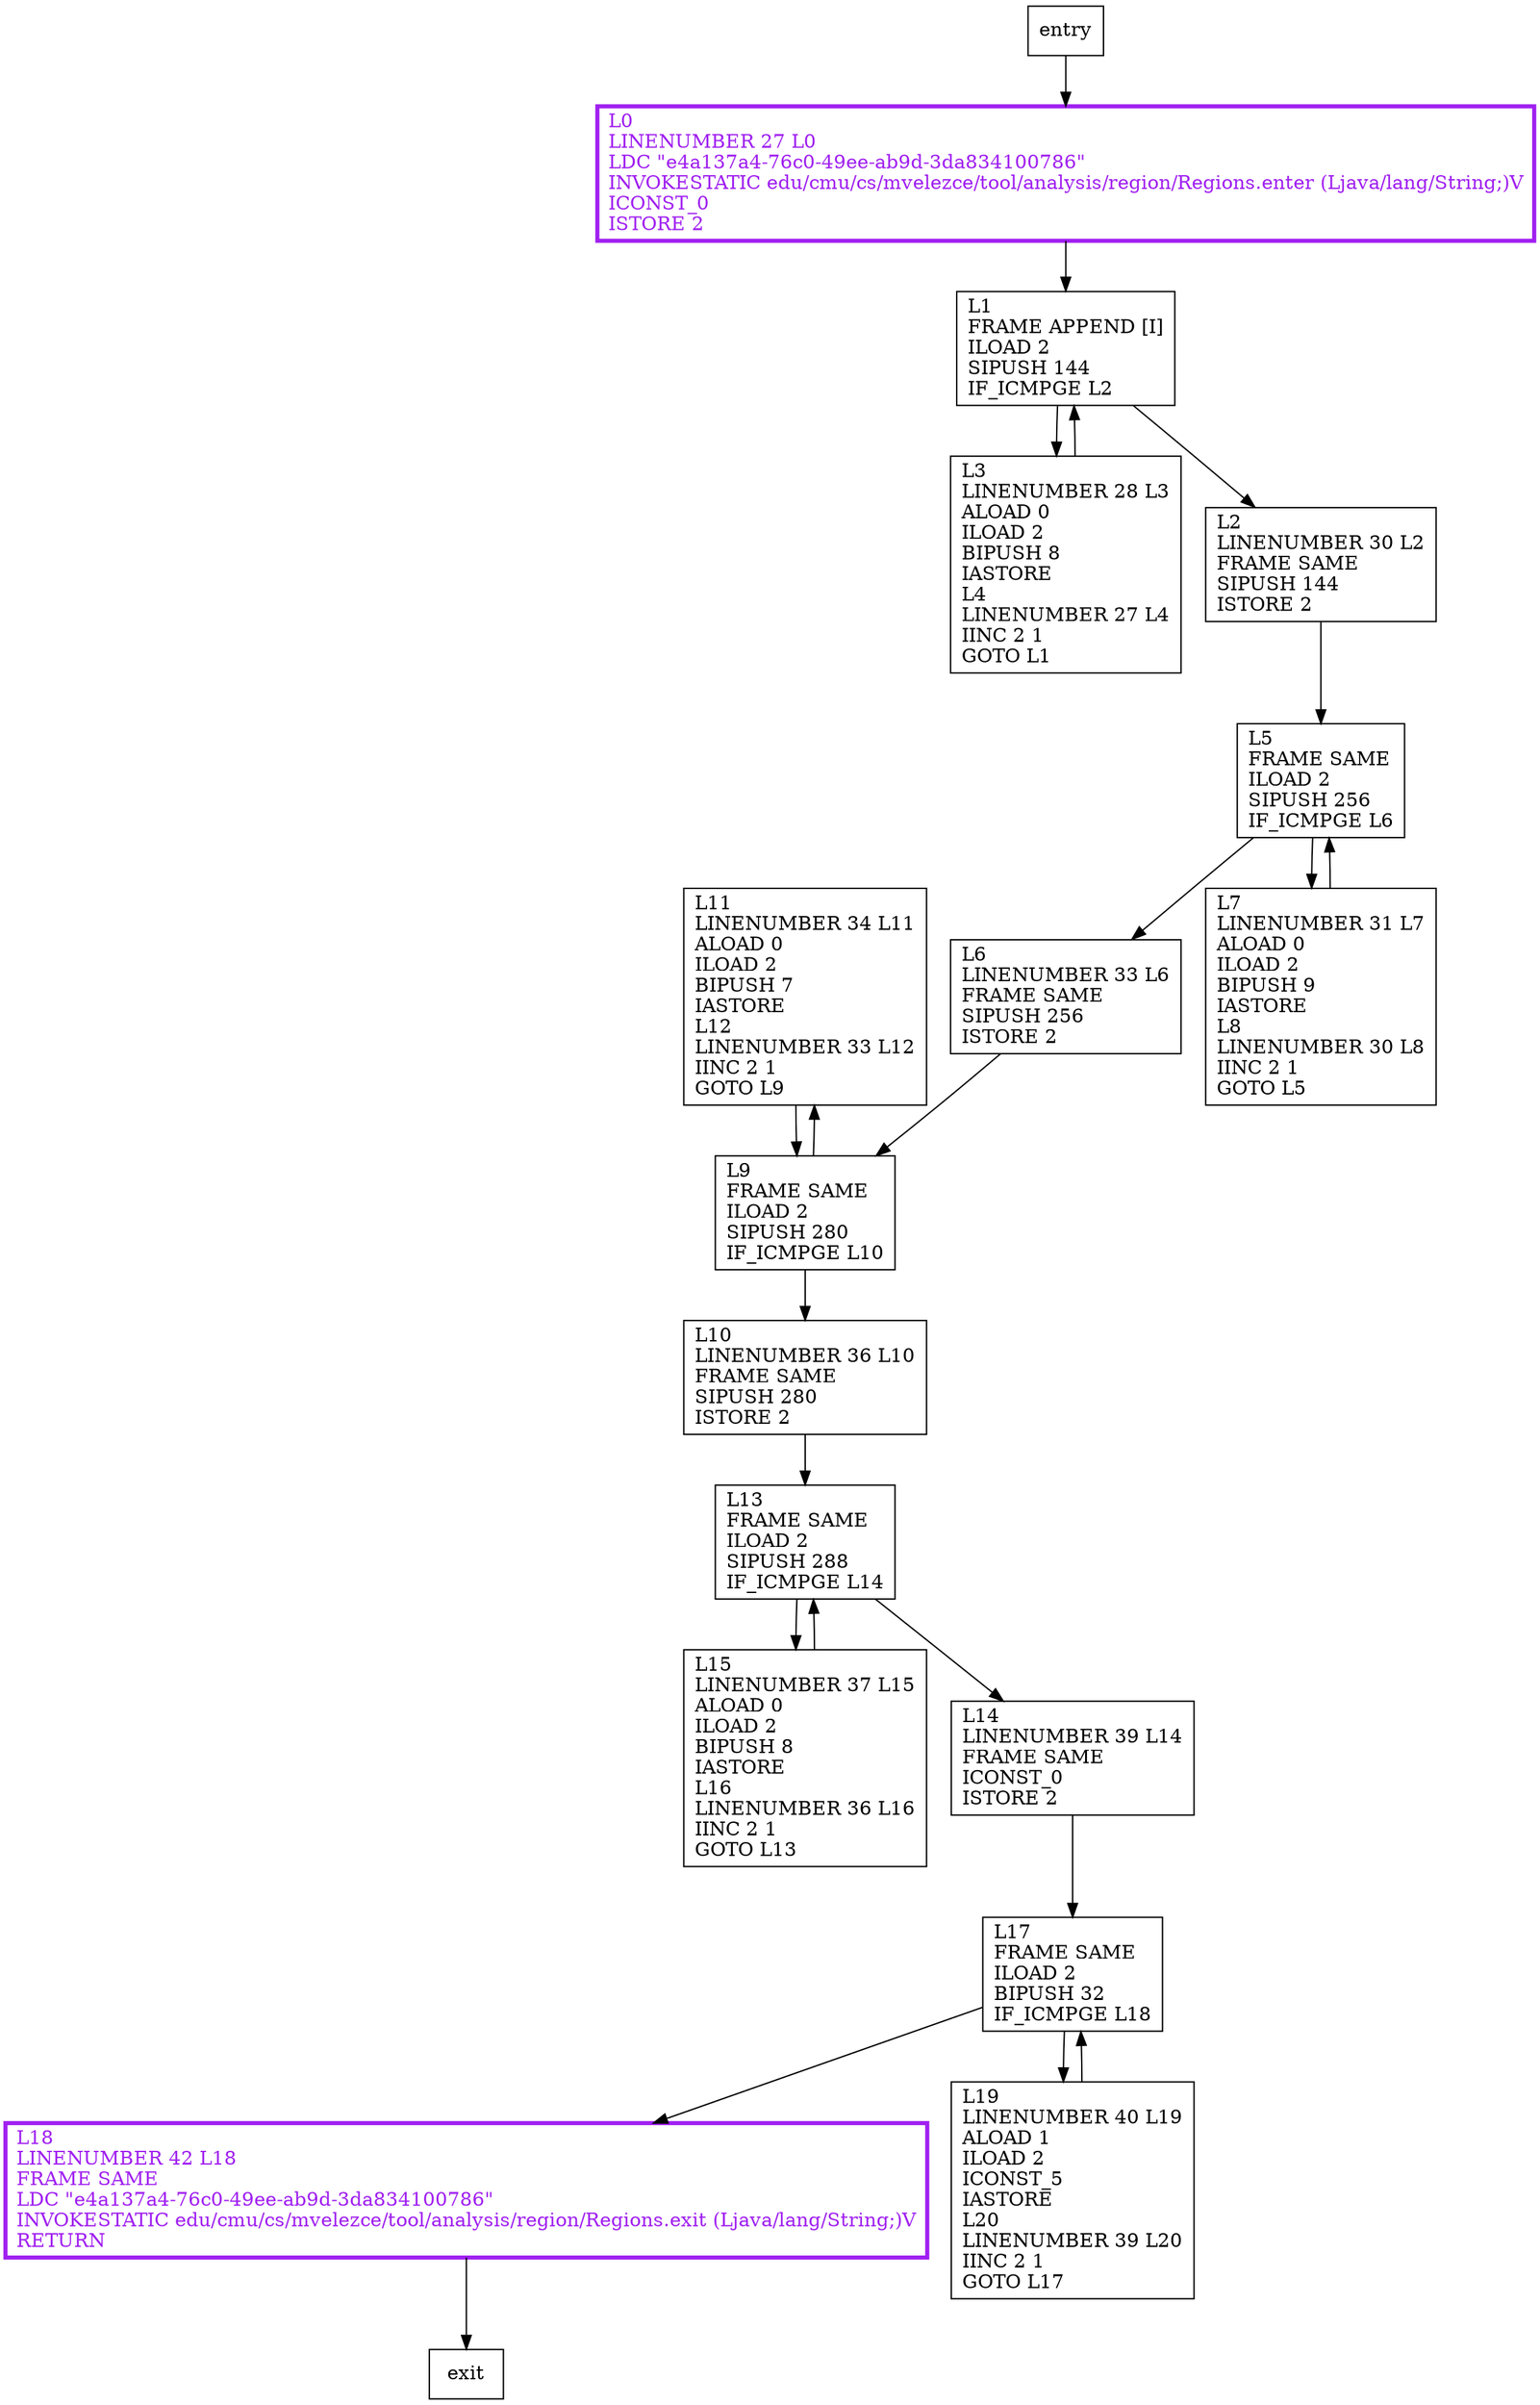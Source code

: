 digraph getFixedTree {
node [shape=record];
133777068 [label="L11\lLINENUMBER 34 L11\lALOAD 0\lILOAD 2\lBIPUSH 7\lIASTORE\lL12\lLINENUMBER 33 L12\lIINC 2 1\lGOTO L9\l"];
1783489908 [label="L0\lLINENUMBER 27 L0\lLDC \"e4a137a4-76c0-49ee-ab9d-3da834100786\"\lINVOKESTATIC edu/cmu/cs/mvelezce/tool/analysis/region/Regions.enter (Ljava/lang/String;)V\lICONST_0\lISTORE 2\l"];
1962538720 [label="L6\lLINENUMBER 33 L6\lFRAME SAME\lSIPUSH 256\lISTORE 2\l"];
1459181187 [label="L18\lLINENUMBER 42 L18\lFRAME SAME\lLDC \"e4a137a4-76c0-49ee-ab9d-3da834100786\"\lINVOKESTATIC edu/cmu/cs/mvelezce/tool/analysis/region/Regions.exit (Ljava/lang/String;)V\lRETURN\l"];
740066666 [label="L2\lLINENUMBER 30 L2\lFRAME SAME\lSIPUSH 144\lISTORE 2\l"];
949629156 [label="L15\lLINENUMBER 37 L15\lALOAD 0\lILOAD 2\lBIPUSH 8\lIASTORE\lL16\lLINENUMBER 36 L16\lIINC 2 1\lGOTO L13\l"];
1973144957 [label="L13\lFRAME SAME\lILOAD 2\lSIPUSH 288\lIF_ICMPGE L14\l"];
2056044529 [label="L17\lFRAME SAME\lILOAD 2\lBIPUSH 32\lIF_ICMPGE L18\l"];
1015871787 [label="L10\lLINENUMBER 36 L10\lFRAME SAME\lSIPUSH 280\lISTORE 2\l"];
468608239 [label="L5\lFRAME SAME\lILOAD 2\lSIPUSH 256\lIF_ICMPGE L6\l"];
2084269705 [label="L3\lLINENUMBER 28 L3\lALOAD 0\lILOAD 2\lBIPUSH 8\lIASTORE\lL4\lLINENUMBER 27 L4\lIINC 2 1\lGOTO L1\l"];
1007028928 [label="L7\lLINENUMBER 31 L7\lALOAD 0\lILOAD 2\lBIPUSH 9\lIASTORE\lL8\lLINENUMBER 30 L8\lIINC 2 1\lGOTO L5\l"];
1897585650 [label="L1\lFRAME APPEND [I]\lILOAD 2\lSIPUSH 144\lIF_ICMPGE L2\l"];
195370137 [label="L9\lFRAME SAME\lILOAD 2\lSIPUSH 280\lIF_ICMPGE L10\l"];
335061114 [label="L19\lLINENUMBER 40 L19\lALOAD 1\lILOAD 2\lICONST_5\lIASTORE\lL20\lLINENUMBER 39 L20\lIINC 2 1\lGOTO L17\l"];
1669646366 [label="L14\lLINENUMBER 39 L14\lFRAME SAME\lICONST_0\lISTORE 2\l"];
entry;
exit;
133777068 -> 195370137;
1783489908 -> 1897585650;
1962538720 -> 195370137;
1459181187 -> exit;
740066666 -> 468608239;
949629156 -> 1973144957;
entry -> 1783489908;
1973144957 -> 949629156;
1973144957 -> 1669646366;
2056044529 -> 1459181187;
2056044529 -> 335061114;
1015871787 -> 1973144957;
468608239 -> 1962538720;
468608239 -> 1007028928;
2084269705 -> 1897585650;
1007028928 -> 468608239;
1897585650 -> 2084269705;
1897585650 -> 740066666;
195370137 -> 133777068;
195370137 -> 1015871787;
335061114 -> 2056044529;
1669646366 -> 2056044529;
1783489908[fontcolor="purple", penwidth=3, color="purple"];
1459181187[fontcolor="purple", penwidth=3, color="purple"];
}
